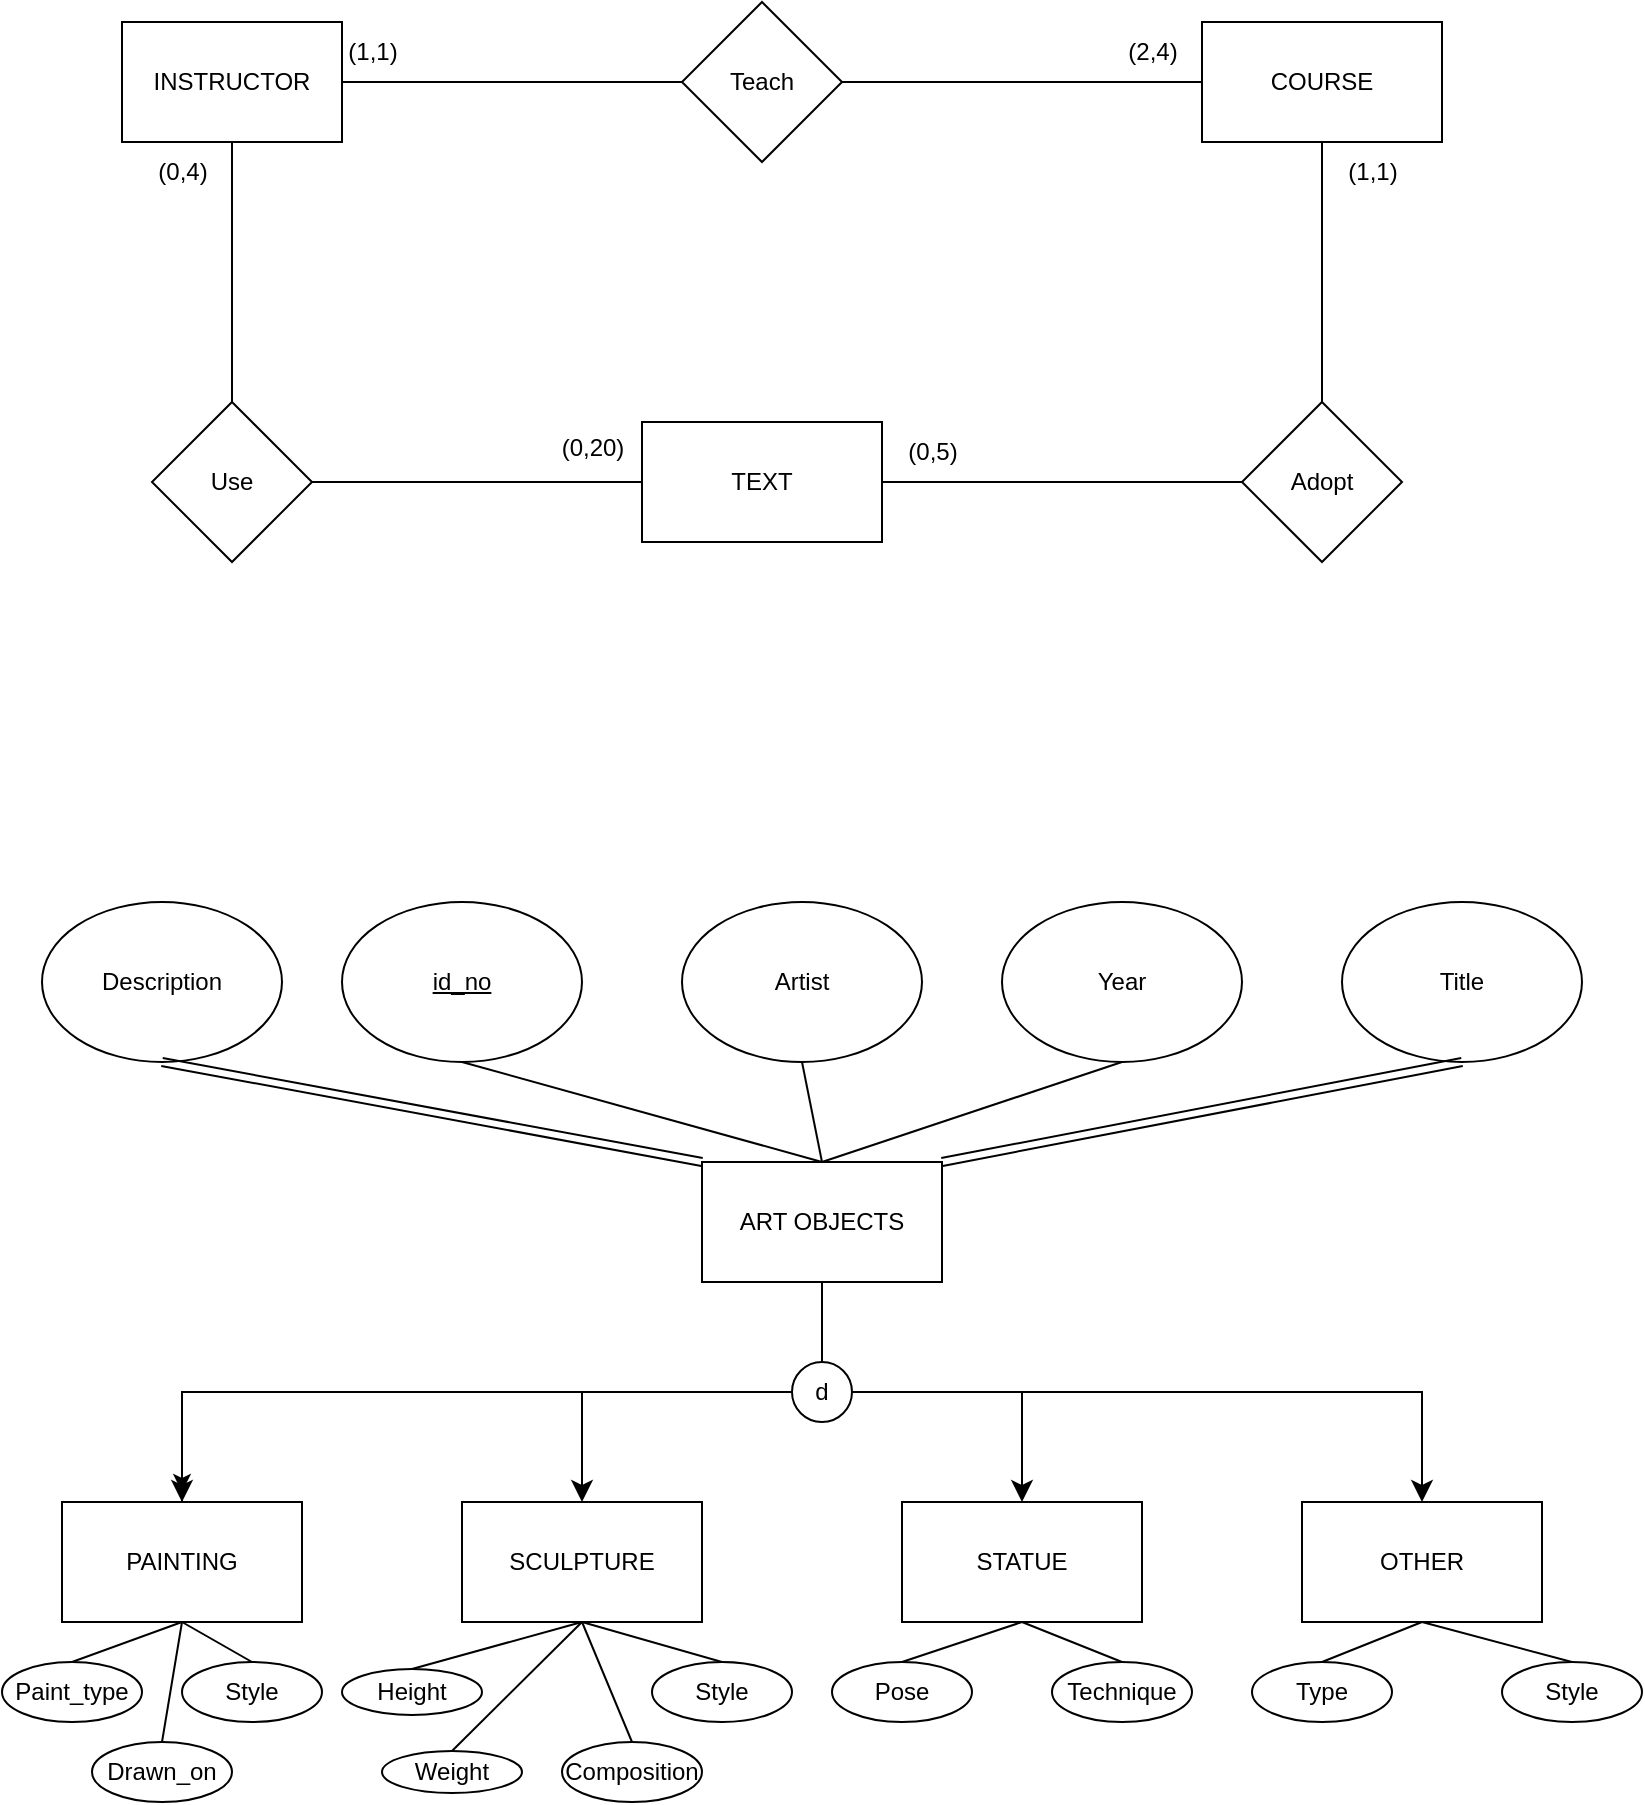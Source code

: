 <mxfile version="23.1.2" type="github" pages="2">
  <diagram name="Page-1" id="CaNZ8n2m0tggLO_jEfQz">
    <mxGraphModel dx="1042" dy="617" grid="1" gridSize="10" guides="1" tooltips="1" connect="1" arrows="1" fold="1" page="1" pageScale="1" pageWidth="850" pageHeight="1100" math="0" shadow="0">
      <root>
        <mxCell id="0" />
        <mxCell id="1" parent="0" />
        <mxCell id="p_BzXTWLdtQN97JeLFjP-1" value="INSTRUCTOR" style="rounded=0;whiteSpace=wrap;html=1;" parent="1" vertex="1">
          <mxGeometry x="70" y="90" width="110" height="60" as="geometry" />
        </mxCell>
        <mxCell id="p_BzXTWLdtQN97JeLFjP-2" value="COURSE" style="rounded=0;whiteSpace=wrap;html=1;" parent="1" vertex="1">
          <mxGeometry x="610" y="90" width="120" height="60" as="geometry" />
        </mxCell>
        <mxCell id="p_BzXTWLdtQN97JeLFjP-3" value="TEXT" style="rounded=0;whiteSpace=wrap;html=1;" parent="1" vertex="1">
          <mxGeometry x="330" y="290" width="120" height="60" as="geometry" />
        </mxCell>
        <mxCell id="p_BzXTWLdtQN97JeLFjP-4" value="Teach" style="rhombus;whiteSpace=wrap;html=1;" parent="1" vertex="1">
          <mxGeometry x="350" y="80" width="80" height="80" as="geometry" />
        </mxCell>
        <mxCell id="p_BzXTWLdtQN97JeLFjP-5" value="Use" style="rhombus;whiteSpace=wrap;html=1;" parent="1" vertex="1">
          <mxGeometry x="85" y="280" width="80" height="80" as="geometry" />
        </mxCell>
        <mxCell id="p_BzXTWLdtQN97JeLFjP-6" value="Adopt" style="rhombus;whiteSpace=wrap;html=1;" parent="1" vertex="1">
          <mxGeometry x="630" y="280" width="80" height="80" as="geometry" />
        </mxCell>
        <mxCell id="p_BzXTWLdtQN97JeLFjP-7" value="" style="endArrow=none;html=1;rounded=0;entryX=0.5;entryY=1;entryDx=0;entryDy=0;exitX=0.5;exitY=0;exitDx=0;exitDy=0;" parent="1" source="p_BzXTWLdtQN97JeLFjP-6" target="p_BzXTWLdtQN97JeLFjP-2" edge="1">
          <mxGeometry width="50" height="50" relative="1" as="geometry">
            <mxPoint x="670" y="270" as="sourcePoint" />
            <mxPoint x="450" y="300" as="targetPoint" />
          </mxGeometry>
        </mxCell>
        <mxCell id="p_BzXTWLdtQN97JeLFjP-8" value="" style="endArrow=none;html=1;rounded=0;entryX=1;entryY=0.5;entryDx=0;entryDy=0;exitX=0;exitY=0.5;exitDx=0;exitDy=0;" parent="1" source="p_BzXTWLdtQN97JeLFjP-2" target="p_BzXTWLdtQN97JeLFjP-4" edge="1">
          <mxGeometry width="50" height="50" relative="1" as="geometry">
            <mxPoint x="400" y="350" as="sourcePoint" />
            <mxPoint x="450" y="300" as="targetPoint" />
          </mxGeometry>
        </mxCell>
        <mxCell id="p_BzXTWLdtQN97JeLFjP-9" value="" style="endArrow=none;html=1;rounded=0;exitX=1;exitY=0.5;exitDx=0;exitDy=0;entryX=0;entryY=0.5;entryDx=0;entryDy=0;" parent="1" source="p_BzXTWLdtQN97JeLFjP-1" target="p_BzXTWLdtQN97JeLFjP-4" edge="1">
          <mxGeometry width="50" height="50" relative="1" as="geometry">
            <mxPoint x="400" y="350" as="sourcePoint" />
            <mxPoint x="450" y="300" as="targetPoint" />
          </mxGeometry>
        </mxCell>
        <mxCell id="p_BzXTWLdtQN97JeLFjP-10" value="" style="endArrow=none;html=1;rounded=0;exitX=0;exitY=0.5;exitDx=0;exitDy=0;entryX=1;entryY=0.5;entryDx=0;entryDy=0;" parent="1" source="p_BzXTWLdtQN97JeLFjP-6" target="p_BzXTWLdtQN97JeLFjP-3" edge="1">
          <mxGeometry width="50" height="50" relative="1" as="geometry">
            <mxPoint x="400" y="350" as="sourcePoint" />
            <mxPoint x="450" y="300" as="targetPoint" />
          </mxGeometry>
        </mxCell>
        <mxCell id="p_BzXTWLdtQN97JeLFjP-11" value="" style="endArrow=none;html=1;rounded=0;entryX=1;entryY=0.5;entryDx=0;entryDy=0;exitX=0;exitY=0.5;exitDx=0;exitDy=0;" parent="1" source="p_BzXTWLdtQN97JeLFjP-3" target="p_BzXTWLdtQN97JeLFjP-5" edge="1">
          <mxGeometry width="50" height="50" relative="1" as="geometry">
            <mxPoint x="400" y="350" as="sourcePoint" />
            <mxPoint x="450" y="300" as="targetPoint" />
          </mxGeometry>
        </mxCell>
        <mxCell id="p_BzXTWLdtQN97JeLFjP-12" value="" style="endArrow=none;html=1;rounded=0;entryX=0.5;entryY=1;entryDx=0;entryDy=0;" parent="1" source="p_BzXTWLdtQN97JeLFjP-5" target="p_BzXTWLdtQN97JeLFjP-1" edge="1">
          <mxGeometry width="50" height="50" relative="1" as="geometry">
            <mxPoint x="400" y="350" as="sourcePoint" />
            <mxPoint x="450" y="300" as="targetPoint" />
          </mxGeometry>
        </mxCell>
        <mxCell id="p_BzXTWLdtQN97JeLFjP-13" value="(2,4)" style="text;html=1;align=center;verticalAlign=middle;resizable=0;points=[];autosize=1;strokeColor=none;fillColor=none;" parent="1" vertex="1">
          <mxGeometry x="560" y="90" width="50" height="30" as="geometry" />
        </mxCell>
        <mxCell id="p_BzXTWLdtQN97JeLFjP-15" value="(1,1)" style="text;html=1;align=center;verticalAlign=middle;resizable=0;points=[];autosize=1;strokeColor=none;fillColor=none;" parent="1" vertex="1">
          <mxGeometry x="670" y="150" width="50" height="30" as="geometry" />
        </mxCell>
        <mxCell id="p_BzXTWLdtQN97JeLFjP-16" value="(0,5)" style="text;html=1;align=center;verticalAlign=middle;resizable=0;points=[];autosize=1;strokeColor=none;fillColor=none;" parent="1" vertex="1">
          <mxGeometry x="450" y="290" width="50" height="30" as="geometry" />
        </mxCell>
        <mxCell id="p_BzXTWLdtQN97JeLFjP-17" value="(0,20)" style="text;html=1;align=center;verticalAlign=middle;resizable=0;points=[];autosize=1;strokeColor=none;fillColor=none;" parent="1" vertex="1">
          <mxGeometry x="280" y="288" width="50" height="30" as="geometry" />
        </mxCell>
        <mxCell id="p_BzXTWLdtQN97JeLFjP-18" value="ART OBJECTS" style="rounded=0;whiteSpace=wrap;html=1;" parent="1" vertex="1">
          <mxGeometry x="360" y="660" width="120" height="60" as="geometry" />
        </mxCell>
        <mxCell id="p_BzXTWLdtQN97JeLFjP-19" value="&lt;u&gt;id_no&lt;/u&gt;" style="ellipse;whiteSpace=wrap;html=1;" parent="1" vertex="1">
          <mxGeometry x="180" y="530" width="120" height="80" as="geometry" />
        </mxCell>
        <mxCell id="p_BzXTWLdtQN97JeLFjP-20" value="Artist" style="ellipse;whiteSpace=wrap;html=1;" parent="1" vertex="1">
          <mxGeometry x="350" y="530" width="120" height="80" as="geometry" />
        </mxCell>
        <mxCell id="p_BzXTWLdtQN97JeLFjP-21" value="Year" style="ellipse;whiteSpace=wrap;html=1;" parent="1" vertex="1">
          <mxGeometry x="510" y="530" width="120" height="80" as="geometry" />
        </mxCell>
        <mxCell id="p_BzXTWLdtQN97JeLFjP-22" value="Title" style="ellipse;whiteSpace=wrap;html=1;" parent="1" vertex="1">
          <mxGeometry x="680" y="530" width="120" height="80" as="geometry" />
        </mxCell>
        <mxCell id="p_BzXTWLdtQN97JeLFjP-23" value="Description" style="ellipse;whiteSpace=wrap;html=1;" parent="1" vertex="1">
          <mxGeometry x="30" y="530" width="120" height="80" as="geometry" />
        </mxCell>
        <mxCell id="p_BzXTWLdtQN97JeLFjP-24" value="" style="endArrow=none;html=1;rounded=0;entryX=0.5;entryY=1;entryDx=0;entryDy=0;exitX=0.5;exitY=0;exitDx=0;exitDy=0;" parent="1" source="p_BzXTWLdtQN97JeLFjP-18" target="p_BzXTWLdtQN97JeLFjP-20" edge="1">
          <mxGeometry width="50" height="50" relative="1" as="geometry">
            <mxPoint x="400" y="720" as="sourcePoint" />
            <mxPoint x="450" y="670" as="targetPoint" />
          </mxGeometry>
        </mxCell>
        <mxCell id="p_BzXTWLdtQN97JeLFjP-25" value="" style="endArrow=none;html=1;rounded=0;entryX=0.5;entryY=1;entryDx=0;entryDy=0;exitX=0.5;exitY=0;exitDx=0;exitDy=0;" parent="1" source="p_BzXTWLdtQN97JeLFjP-18" target="p_BzXTWLdtQN97JeLFjP-21" edge="1">
          <mxGeometry width="50" height="50" relative="1" as="geometry">
            <mxPoint x="400" y="720" as="sourcePoint" />
            <mxPoint x="450" y="670" as="targetPoint" />
          </mxGeometry>
        </mxCell>
        <mxCell id="p_BzXTWLdtQN97JeLFjP-27" value="" style="endArrow=none;html=1;rounded=0;entryX=0.5;entryY=1;entryDx=0;entryDy=0;exitX=0.5;exitY=0;exitDx=0;exitDy=0;" parent="1" source="p_BzXTWLdtQN97JeLFjP-18" target="p_BzXTWLdtQN97JeLFjP-19" edge="1">
          <mxGeometry width="50" height="50" relative="1" as="geometry">
            <mxPoint x="400" y="720" as="sourcePoint" />
            <mxPoint x="450" y="670" as="targetPoint" />
          </mxGeometry>
        </mxCell>
        <mxCell id="p_BzXTWLdtQN97JeLFjP-29" value="" style="shape=link;html=1;rounded=0;exitX=0.5;exitY=1;exitDx=0;exitDy=0;entryX=0;entryY=0;entryDx=0;entryDy=0;" parent="1" source="p_BzXTWLdtQN97JeLFjP-23" target="p_BzXTWLdtQN97JeLFjP-18" edge="1">
          <mxGeometry width="100" relative="1" as="geometry">
            <mxPoint x="370" y="690" as="sourcePoint" />
            <mxPoint x="470" y="690" as="targetPoint" />
          </mxGeometry>
        </mxCell>
        <mxCell id="p_BzXTWLdtQN97JeLFjP-30" value="" style="shape=link;html=1;rounded=0;entryX=0.5;entryY=1;entryDx=0;entryDy=0;exitX=1;exitY=0;exitDx=0;exitDy=0;" parent="1" source="p_BzXTWLdtQN97JeLFjP-18" target="p_BzXTWLdtQN97JeLFjP-22" edge="1">
          <mxGeometry width="100" relative="1" as="geometry">
            <mxPoint x="370" y="690" as="sourcePoint" />
            <mxPoint x="470" y="690" as="targetPoint" />
          </mxGeometry>
        </mxCell>
        <mxCell id="p_BzXTWLdtQN97JeLFjP-31" value="d" style="ellipse;whiteSpace=wrap;html=1;aspect=fixed;" parent="1" vertex="1">
          <mxGeometry x="405" y="760" width="30" height="30" as="geometry" />
        </mxCell>
        <mxCell id="p_BzXTWLdtQN97JeLFjP-32" value="" style="endArrow=none;html=1;rounded=0;entryX=0.5;entryY=0;entryDx=0;entryDy=0;exitX=0.5;exitY=1;exitDx=0;exitDy=0;" parent="1" source="p_BzXTWLdtQN97JeLFjP-18" target="p_BzXTWLdtQN97JeLFjP-31" edge="1">
          <mxGeometry width="50" height="50" relative="1" as="geometry">
            <mxPoint x="400" y="720" as="sourcePoint" />
            <mxPoint x="450" y="670" as="targetPoint" />
          </mxGeometry>
        </mxCell>
        <mxCell id="p_BzXTWLdtQN97JeLFjP-40" style="edgeStyle=orthogonalEdgeStyle;rounded=0;orthogonalLoop=1;jettySize=auto;html=1;" parent="1" source="p_BzXTWLdtQN97JeLFjP-33" edge="1">
          <mxGeometry relative="1" as="geometry">
            <mxPoint x="100" y="825" as="targetPoint" />
          </mxGeometry>
        </mxCell>
        <mxCell id="p_BzXTWLdtQN97JeLFjP-33" value="PAINTING" style="rounded=0;whiteSpace=wrap;html=1;" parent="1" vertex="1">
          <mxGeometry x="40" y="830" width="120" height="60" as="geometry" />
        </mxCell>
        <mxCell id="p_BzXTWLdtQN97JeLFjP-34" value="SCULPTURE" style="rounded=0;whiteSpace=wrap;html=1;" parent="1" vertex="1">
          <mxGeometry x="240" y="830" width="120" height="60" as="geometry" />
        </mxCell>
        <mxCell id="p_BzXTWLdtQN97JeLFjP-35" value="STATUE" style="rounded=0;whiteSpace=wrap;html=1;" parent="1" vertex="1">
          <mxGeometry x="460" y="830" width="120" height="60" as="geometry" />
        </mxCell>
        <mxCell id="p_BzXTWLdtQN97JeLFjP-36" value="OTHER" style="rounded=0;whiteSpace=wrap;html=1;" parent="1" vertex="1">
          <mxGeometry x="660" y="830" width="120" height="60" as="geometry" />
        </mxCell>
        <mxCell id="p_BzXTWLdtQN97JeLFjP-37" value="" style="edgeStyle=segmentEdgeStyle;endArrow=classic;html=1;curved=0;rounded=0;endSize=8;startSize=8;exitX=1;exitY=0.5;exitDx=0;exitDy=0;entryX=0.5;entryY=0;entryDx=0;entryDy=0;" parent="1" source="p_BzXTWLdtQN97JeLFjP-31" target="p_BzXTWLdtQN97JeLFjP-36" edge="1">
          <mxGeometry width="50" height="50" relative="1" as="geometry">
            <mxPoint x="400" y="830" as="sourcePoint" />
            <mxPoint x="450" y="780" as="targetPoint" />
          </mxGeometry>
        </mxCell>
        <mxCell id="p_BzXTWLdtQN97JeLFjP-38" value="" style="edgeStyle=segmentEdgeStyle;endArrow=classic;html=1;curved=0;rounded=0;endSize=8;startSize=8;entryX=0.5;entryY=0;entryDx=0;entryDy=0;exitX=1;exitY=0.5;exitDx=0;exitDy=0;" parent="1" source="p_BzXTWLdtQN97JeLFjP-31" target="p_BzXTWLdtQN97JeLFjP-35" edge="1">
          <mxGeometry width="50" height="50" relative="1" as="geometry">
            <mxPoint x="400" y="830" as="sourcePoint" />
            <mxPoint x="450" y="780" as="targetPoint" />
          </mxGeometry>
        </mxCell>
        <mxCell id="p_BzXTWLdtQN97JeLFjP-39" value="" style="edgeStyle=segmentEdgeStyle;endArrow=classic;html=1;curved=0;rounded=0;endSize=8;startSize=8;exitX=0;exitY=0.5;exitDx=0;exitDy=0;entryX=0.5;entryY=0;entryDx=0;entryDy=0;" parent="1" source="p_BzXTWLdtQN97JeLFjP-31" target="p_BzXTWLdtQN97JeLFjP-33" edge="1">
          <mxGeometry width="50" height="50" relative="1" as="geometry">
            <mxPoint x="400" y="830" as="sourcePoint" />
            <mxPoint x="100" y="820" as="targetPoint" />
          </mxGeometry>
        </mxCell>
        <mxCell id="p_BzXTWLdtQN97JeLFjP-41" value="" style="edgeStyle=segmentEdgeStyle;endArrow=classic;html=1;curved=0;rounded=0;endSize=8;startSize=8;exitX=0;exitY=0.5;exitDx=0;exitDy=0;entryX=0.5;entryY=0;entryDx=0;entryDy=0;" parent="1" source="p_BzXTWLdtQN97JeLFjP-31" target="p_BzXTWLdtQN97JeLFjP-34" edge="1">
          <mxGeometry width="50" height="50" relative="1" as="geometry">
            <mxPoint x="400" y="830" as="sourcePoint" />
            <mxPoint x="450" y="780" as="targetPoint" />
          </mxGeometry>
        </mxCell>
        <mxCell id="p_BzXTWLdtQN97JeLFjP-42" value="Height" style="ellipse;whiteSpace=wrap;html=1;" parent="1" vertex="1">
          <mxGeometry x="180" y="913.5" width="70" height="23" as="geometry" />
        </mxCell>
        <mxCell id="p_BzXTWLdtQN97JeLFjP-43" value="Weight" style="ellipse;whiteSpace=wrap;html=1;" parent="1" vertex="1">
          <mxGeometry x="200" y="954.5" width="70" height="21" as="geometry" />
        </mxCell>
        <mxCell id="p_BzXTWLdtQN97JeLFjP-44" value="Composition" style="ellipse;whiteSpace=wrap;html=1;" parent="1" vertex="1">
          <mxGeometry x="290" y="950" width="70" height="30" as="geometry" />
        </mxCell>
        <mxCell id="p_BzXTWLdtQN97JeLFjP-45" value="Style" style="ellipse;whiteSpace=wrap;html=1;" parent="1" vertex="1">
          <mxGeometry x="335" y="910" width="70" height="30" as="geometry" />
        </mxCell>
        <mxCell id="p_BzXTWLdtQN97JeLFjP-48" value="" style="endArrow=none;html=1;rounded=0;exitX=0.5;exitY=1;exitDx=0;exitDy=0;entryX=0.5;entryY=0;entryDx=0;entryDy=0;" parent="1" source="p_BzXTWLdtQN97JeLFjP-34" target="p_BzXTWLdtQN97JeLFjP-42" edge="1">
          <mxGeometry width="50" height="50" relative="1" as="geometry">
            <mxPoint x="400" y="870" as="sourcePoint" />
            <mxPoint x="450" y="820" as="targetPoint" />
          </mxGeometry>
        </mxCell>
        <mxCell id="p_BzXTWLdtQN97JeLFjP-49" value="" style="endArrow=none;html=1;rounded=0;exitX=0.5;exitY=1;exitDx=0;exitDy=0;entryX=0.5;entryY=0;entryDx=0;entryDy=0;" parent="1" source="p_BzXTWLdtQN97JeLFjP-34" target="p_BzXTWLdtQN97JeLFjP-43" edge="1">
          <mxGeometry width="50" height="50" relative="1" as="geometry">
            <mxPoint x="400" y="870" as="sourcePoint" />
            <mxPoint x="450" y="820" as="targetPoint" />
          </mxGeometry>
        </mxCell>
        <mxCell id="p_BzXTWLdtQN97JeLFjP-50" value="" style="endArrow=none;html=1;rounded=0;exitX=0.5;exitY=1;exitDx=0;exitDy=0;entryX=0.5;entryY=0;entryDx=0;entryDy=0;" parent="1" source="p_BzXTWLdtQN97JeLFjP-34" target="p_BzXTWLdtQN97JeLFjP-44" edge="1">
          <mxGeometry width="50" height="50" relative="1" as="geometry">
            <mxPoint x="400" y="870" as="sourcePoint" />
            <mxPoint x="450" y="820" as="targetPoint" />
          </mxGeometry>
        </mxCell>
        <mxCell id="p_BzXTWLdtQN97JeLFjP-51" value="" style="endArrow=none;html=1;rounded=0;exitX=0.5;exitY=1;exitDx=0;exitDy=0;entryX=0.5;entryY=0;entryDx=0;entryDy=0;" parent="1" source="p_BzXTWLdtQN97JeLFjP-34" target="p_BzXTWLdtQN97JeLFjP-45" edge="1">
          <mxGeometry width="50" height="50" relative="1" as="geometry">
            <mxPoint x="400" y="870" as="sourcePoint" />
            <mxPoint x="450" y="820" as="targetPoint" />
          </mxGeometry>
        </mxCell>
        <mxCell id="p_BzXTWLdtQN97JeLFjP-52" value="Pose" style="ellipse;whiteSpace=wrap;html=1;" parent="1" vertex="1">
          <mxGeometry x="425" y="910" width="70" height="30" as="geometry" />
        </mxCell>
        <mxCell id="p_BzXTWLdtQN97JeLFjP-53" value="Technique" style="ellipse;whiteSpace=wrap;html=1;" parent="1" vertex="1">
          <mxGeometry x="535" y="910" width="70" height="30" as="geometry" />
        </mxCell>
        <mxCell id="p_BzXTWLdtQN97JeLFjP-54" value="" style="endArrow=none;html=1;rounded=0;exitX=0.5;exitY=0;exitDx=0;exitDy=0;entryX=0.5;entryY=1;entryDx=0;entryDy=0;" parent="1" source="p_BzXTWLdtQN97JeLFjP-52" target="p_BzXTWLdtQN97JeLFjP-35" edge="1">
          <mxGeometry width="50" height="50" relative="1" as="geometry">
            <mxPoint x="310" y="900" as="sourcePoint" />
            <mxPoint x="315" y="950" as="targetPoint" />
          </mxGeometry>
        </mxCell>
        <mxCell id="p_BzXTWLdtQN97JeLFjP-55" value="" style="endArrow=none;html=1;rounded=0;exitX=0.5;exitY=0;exitDx=0;exitDy=0;entryX=0.5;entryY=1;entryDx=0;entryDy=0;" parent="1" source="p_BzXTWLdtQN97JeLFjP-53" target="p_BzXTWLdtQN97JeLFjP-35" edge="1">
          <mxGeometry width="50" height="50" relative="1" as="geometry">
            <mxPoint x="495" y="930" as="sourcePoint" />
            <mxPoint x="530" y="900" as="targetPoint" />
          </mxGeometry>
        </mxCell>
        <mxCell id="p_BzXTWLdtQN97JeLFjP-56" value="Type" style="ellipse;whiteSpace=wrap;html=1;" parent="1" vertex="1">
          <mxGeometry x="635" y="910" width="70" height="30" as="geometry" />
        </mxCell>
        <mxCell id="p_BzXTWLdtQN97JeLFjP-57" value="Style" style="ellipse;whiteSpace=wrap;html=1;" parent="1" vertex="1">
          <mxGeometry x="760" y="910" width="70" height="30" as="geometry" />
        </mxCell>
        <mxCell id="p_BzXTWLdtQN97JeLFjP-58" value="" style="endArrow=none;html=1;rounded=0;exitX=0.5;exitY=1;exitDx=0;exitDy=0;entryX=0.5;entryY=0;entryDx=0;entryDy=0;" parent="1" source="p_BzXTWLdtQN97JeLFjP-36" target="p_BzXTWLdtQN97JeLFjP-56" edge="1">
          <mxGeometry width="50" height="50" relative="1" as="geometry">
            <mxPoint x="580" y="920" as="sourcePoint" />
            <mxPoint x="530" y="900" as="targetPoint" />
          </mxGeometry>
        </mxCell>
        <mxCell id="p_BzXTWLdtQN97JeLFjP-59" value="" style="endArrow=none;html=1;rounded=0;exitX=0.5;exitY=1;exitDx=0;exitDy=0;entryX=0.5;entryY=0;entryDx=0;entryDy=0;" parent="1" source="p_BzXTWLdtQN97JeLFjP-36" target="p_BzXTWLdtQN97JeLFjP-57" edge="1">
          <mxGeometry width="50" height="50" relative="1" as="geometry">
            <mxPoint x="730" y="900" as="sourcePoint" />
            <mxPoint x="705" y="920" as="targetPoint" />
          </mxGeometry>
        </mxCell>
        <mxCell id="p_BzXTWLdtQN97JeLFjP-61" value="Paint_type" style="ellipse;whiteSpace=wrap;html=1;" parent="1" vertex="1">
          <mxGeometry x="10" y="910" width="70" height="30" as="geometry" />
        </mxCell>
        <mxCell id="p_BzXTWLdtQN97JeLFjP-63" value="Style" style="ellipse;whiteSpace=wrap;html=1;" parent="1" vertex="1">
          <mxGeometry x="100" y="910" width="70" height="30" as="geometry" />
        </mxCell>
        <mxCell id="p_BzXTWLdtQN97JeLFjP-64" value="Drawn_on" style="ellipse;whiteSpace=wrap;html=1;" parent="1" vertex="1">
          <mxGeometry x="55" y="950" width="70" height="30" as="geometry" />
        </mxCell>
        <mxCell id="p_BzXTWLdtQN97JeLFjP-65" value="" style="endArrow=none;html=1;rounded=0;exitX=0.5;exitY=0;exitDx=0;exitDy=0;entryX=0.5;entryY=1;entryDx=0;entryDy=0;" parent="1" source="p_BzXTWLdtQN97JeLFjP-64" target="p_BzXTWLdtQN97JeLFjP-33" edge="1">
          <mxGeometry width="50" height="50" relative="1" as="geometry">
            <mxPoint x="310" y="900" as="sourcePoint" />
            <mxPoint x="235" y="950" as="targetPoint" />
          </mxGeometry>
        </mxCell>
        <mxCell id="p_BzXTWLdtQN97JeLFjP-66" value="" style="endArrow=none;html=1;rounded=0;exitX=0.5;exitY=0;exitDx=0;exitDy=0;entryX=0.5;entryY=1;entryDx=0;entryDy=0;" parent="1" source="p_BzXTWLdtQN97JeLFjP-63" target="p_BzXTWLdtQN97JeLFjP-33" edge="1">
          <mxGeometry width="50" height="50" relative="1" as="geometry">
            <mxPoint x="100" y="990" as="sourcePoint" />
            <mxPoint x="110" y="900" as="targetPoint" />
          </mxGeometry>
        </mxCell>
        <mxCell id="p_BzXTWLdtQN97JeLFjP-67" value="" style="endArrow=none;html=1;rounded=0;exitX=0.5;exitY=0;exitDx=0;exitDy=0;" parent="1" source="p_BzXTWLdtQN97JeLFjP-61" edge="1">
          <mxGeometry width="50" height="50" relative="1" as="geometry">
            <mxPoint x="145" y="920" as="sourcePoint" />
            <mxPoint x="100" y="890" as="targetPoint" />
          </mxGeometry>
        </mxCell>
        <mxCell id="jRf7b5fxW3TEgO4AXqEt-1" value="(1,1)" style="text;html=1;align=center;verticalAlign=middle;resizable=0;points=[];autosize=1;strokeColor=none;fillColor=none;" parent="1" vertex="1">
          <mxGeometry x="170" y="90" width="50" height="30" as="geometry" />
        </mxCell>
        <mxCell id="jRf7b5fxW3TEgO4AXqEt-2" value="(0,4)" style="text;html=1;align=center;verticalAlign=middle;resizable=0;points=[];autosize=1;strokeColor=none;fillColor=none;" parent="1" vertex="1">
          <mxGeometry x="75" y="150" width="50" height="30" as="geometry" />
        </mxCell>
      </root>
    </mxGraphModel>
  </diagram>
  <diagram id="5tnAK3UPR6_25jn0reDR" name="Page-2">
    <mxGraphModel grid="1" page="1" gridSize="10" guides="1" tooltips="1" connect="1" arrows="1" fold="1" pageScale="1" pageWidth="850" pageHeight="1100" math="0" shadow="0">
      <root>
        <mxCell id="0" />
        <mxCell id="1" parent="0" />
        <mxCell id="ofuwWuKVUOFoIoQXVDoA-1" value="MUSICIAN" style="rounded=0;whiteSpace=wrap;html=1;" parent="1" vertex="1">
          <mxGeometry x="120" y="40" width="120" height="60" as="geometry" />
        </mxCell>
        <mxCell id="ofuwWuKVUOFoIoQXVDoA-2" value="BAND" style="rounded=0;whiteSpace=wrap;html=1;" parent="1" vertex="1">
          <mxGeometry x="600" y="40" width="120" height="60" as="geometry" />
        </mxCell>
        <mxCell id="ofuwWuKVUOFoIoQXVDoA-3" value="ALBUM" style="rounded=0;whiteSpace=wrap;html=1;" parent="1" vertex="1">
          <mxGeometry x="600" y="355" width="120" height="60" as="geometry" />
        </mxCell>
        <mxCell id="ofuwWuKVUOFoIoQXVDoA-4" value="SONG" style="rounded=0;whiteSpace=wrap;html=1;" parent="1" vertex="1">
          <mxGeometry x="120" y="370" width="120" height="60" as="geometry" />
        </mxCell>
        <mxCell id="ofuwWuKVUOFoIoQXVDoA-5" value="member of" style="rhombus;whiteSpace=wrap;html=1;" parent="1" vertex="1">
          <mxGeometry x="380" y="30" width="80" height="80" as="geometry" />
        </mxCell>
        <mxCell id="ofuwWuKVUOFoIoQXVDoA-6" value="record" style="rhombus;whiteSpace=wrap;html=1;" parent="1" vertex="1">
          <mxGeometry x="620" y="180" width="80" height="80" as="geometry" />
        </mxCell>
        <mxCell id="ofuwWuKVUOFoIoQXVDoA-7" value="produce" style="rhombus;whiteSpace=wrap;html=1;" parent="1" vertex="1">
          <mxGeometry x="380" y="180" width="80" height="80" as="geometry" />
        </mxCell>
        <mxCell id="ofuwWuKVUOFoIoQXVDoA-8" value="belong to" style="rhombus;whiteSpace=wrap;html=1;" parent="1" vertex="1">
          <mxGeometry x="380" y="360" width="80" height="80" as="geometry" />
        </mxCell>
        <mxCell id="ofuwWuKVUOFoIoQXVDoA-9" value="" style="shape=link;html=1;rounded=0;entryX=0;entryY=0.5;entryDx=0;entryDy=0;" parent="1" source="ofuwWuKVUOFoIoQXVDoA-5" target="ofuwWuKVUOFoIoQXVDoA-2" edge="1">
          <mxGeometry relative="1" as="geometry">
            <mxPoint x="340" y="220" as="sourcePoint" />
            <mxPoint x="500" y="220" as="targetPoint" />
          </mxGeometry>
        </mxCell>
        <mxCell id="ofuwWuKVUOFoIoQXVDoA-10" value="1" style="resizable=0;html=1;whiteSpace=wrap;align=right;verticalAlign=bottom;" parent="ofuwWuKVUOFoIoQXVDoA-9" connectable="0" vertex="1">
          <mxGeometry x="1" relative="1" as="geometry">
            <mxPoint x="-5" y="-9" as="offset" />
          </mxGeometry>
        </mxCell>
        <mxCell id="ofuwWuKVUOFoIoQXVDoA-11" value="" style="shape=link;html=1;rounded=0;entryX=0;entryY=0.75;entryDx=0;entryDy=0;exitX=1;exitY=0.5;exitDx=0;exitDy=0;" parent="1" source="ofuwWuKVUOFoIoQXVDoA-8" target="ofuwWuKVUOFoIoQXVDoA-3" edge="1">
          <mxGeometry relative="1" as="geometry">
            <mxPoint x="470" y="80" as="sourcePoint" />
            <mxPoint x="650" y="80" as="targetPoint" />
          </mxGeometry>
        </mxCell>
        <mxCell id="ofuwWuKVUOFoIoQXVDoA-12" value="1" style="resizable=0;html=1;whiteSpace=wrap;align=right;verticalAlign=bottom;" parent="ofuwWuKVUOFoIoQXVDoA-11" connectable="0" vertex="1">
          <mxGeometry x="1" relative="1" as="geometry" />
        </mxCell>
        <mxCell id="ofuwWuKVUOFoIoQXVDoA-13" value="" style="endArrow=none;html=1;rounded=0;entryX=0.5;entryY=1;entryDx=0;entryDy=0;exitX=0.5;exitY=0;exitDx=0;exitDy=0;" parent="1" source="ofuwWuKVUOFoIoQXVDoA-6" target="ofuwWuKVUOFoIoQXVDoA-2" edge="1">
          <mxGeometry relative="1" as="geometry">
            <mxPoint x="340" y="220" as="sourcePoint" />
            <mxPoint x="500" y="220" as="targetPoint" />
          </mxGeometry>
        </mxCell>
        <mxCell id="ofuwWuKVUOFoIoQXVDoA-14" value="1" style="resizable=0;html=1;whiteSpace=wrap;align=right;verticalAlign=bottom;" parent="ofuwWuKVUOFoIoQXVDoA-13" connectable="0" vertex="1">
          <mxGeometry x="1" relative="1" as="geometry">
            <mxPoint x="-10" y="20" as="offset" />
          </mxGeometry>
        </mxCell>
        <mxCell id="ofuwWuKVUOFoIoQXVDoA-15" value="" style="shape=link;html=1;rounded=0;entryX=0.5;entryY=0;entryDx=0;entryDy=0;exitX=0.5;exitY=1;exitDx=0;exitDy=0;" parent="1" source="ofuwWuKVUOFoIoQXVDoA-6" target="ofuwWuKVUOFoIoQXVDoA-3" edge="1">
          <mxGeometry relative="1" as="geometry">
            <mxPoint x="340" y="220" as="sourcePoint" />
            <mxPoint x="500" y="220" as="targetPoint" />
          </mxGeometry>
        </mxCell>
        <mxCell id="ofuwWuKVUOFoIoQXVDoA-16" value="N" style="resizable=0;html=1;whiteSpace=wrap;align=right;verticalAlign=bottom;" parent="ofuwWuKVUOFoIoQXVDoA-15" connectable="0" vertex="1">
          <mxGeometry x="1" relative="1" as="geometry">
            <mxPoint x="-10" as="offset" />
          </mxGeometry>
        </mxCell>
        <mxCell id="ofuwWuKVUOFoIoQXVDoA-17" value="" style="shape=link;html=1;rounded=0;entryX=1;entryY=0.5;entryDx=0;entryDy=0;exitX=0;exitY=0.5;exitDx=0;exitDy=0;" parent="1" source="ofuwWuKVUOFoIoQXVDoA-5" target="ofuwWuKVUOFoIoQXVDoA-1" edge="1">
          <mxGeometry relative="1" as="geometry">
            <mxPoint x="710" y="270" as="sourcePoint" />
            <mxPoint x="710" y="350" as="targetPoint" />
          </mxGeometry>
        </mxCell>
        <mxCell id="ofuwWuKVUOFoIoQXVDoA-18" value="N" style="resizable=0;html=1;whiteSpace=wrap;align=right;verticalAlign=bottom;" parent="ofuwWuKVUOFoIoQXVDoA-17" connectable="0" vertex="1">
          <mxGeometry x="1" relative="1" as="geometry">
            <mxPoint x="20" y="-10" as="offset" />
          </mxGeometry>
        </mxCell>
        <mxCell id="ofuwWuKVUOFoIoQXVDoA-19" value="" style="shape=link;html=1;rounded=0;exitX=1;exitY=0.5;exitDx=0;exitDy=0;entryX=0;entryY=0.25;entryDx=0;entryDy=0;" parent="1" source="ofuwWuKVUOFoIoQXVDoA-7" target="ofuwWuKVUOFoIoQXVDoA-3" edge="1">
          <mxGeometry relative="1" as="geometry">
            <mxPoint x="340" y="220" as="sourcePoint" />
            <mxPoint x="500" y="220" as="targetPoint" />
          </mxGeometry>
        </mxCell>
        <mxCell id="ofuwWuKVUOFoIoQXVDoA-20" value="N" style="resizable=0;html=1;whiteSpace=wrap;align=right;verticalAlign=bottom;" parent="ofuwWuKVUOFoIoQXVDoA-19" connectable="0" vertex="1">
          <mxGeometry x="1" relative="1" as="geometry">
            <mxPoint y="-15" as="offset" />
          </mxGeometry>
        </mxCell>
        <mxCell id="ofuwWuKVUOFoIoQXVDoA-21" value="" style="endArrow=none;html=1;rounded=0;exitX=0;exitY=0.5;exitDx=0;exitDy=0;entryX=1;entryY=0.5;entryDx=0;entryDy=0;" parent="1" source="ofuwWuKVUOFoIoQXVDoA-8" target="ofuwWuKVUOFoIoQXVDoA-4" edge="1">
          <mxGeometry relative="1" as="geometry">
            <mxPoint x="340" y="220" as="sourcePoint" />
            <mxPoint x="500" y="220" as="targetPoint" />
          </mxGeometry>
        </mxCell>
        <mxCell id="ofuwWuKVUOFoIoQXVDoA-22" value="N" style="resizable=0;html=1;whiteSpace=wrap;align=right;verticalAlign=bottom;" parent="ofuwWuKVUOFoIoQXVDoA-21" connectable="0" vertex="1">
          <mxGeometry x="1" relative="1" as="geometry">
            <mxPoint x="20" as="offset" />
          </mxGeometry>
        </mxCell>
        <mxCell id="whTmSa_4NZGap5GHV-yM-1" value="Title" style="ellipse;whiteSpace=wrap;html=1;" parent="1" vertex="1">
          <mxGeometry y="385" width="70" height="30" as="geometry" />
        </mxCell>
        <mxCell id="whTmSa_4NZGap5GHV-yM-2" value="" style="endArrow=none;html=1;rounded=0;exitX=1;exitY=0.5;exitDx=0;exitDy=0;entryX=0;entryY=0.5;entryDx=0;entryDy=0;" parent="1" source="whTmSa_4NZGap5GHV-yM-1" target="ofuwWuKVUOFoIoQXVDoA-4" edge="1">
          <mxGeometry width="50" height="50" relative="1" as="geometry">
            <mxPoint x="400" y="310" as="sourcePoint" />
            <mxPoint x="450" y="260" as="targetPoint" />
          </mxGeometry>
        </mxCell>
        <mxCell id="whTmSa_4NZGap5GHV-yM-3" value="Title" style="ellipse;whiteSpace=wrap;html=1;" parent="1" vertex="1">
          <mxGeometry x="780" y="370" width="70" height="30" as="geometry" />
        </mxCell>
        <mxCell id="whTmSa_4NZGap5GHV-yM-4" value="production_year" style="ellipse;whiteSpace=wrap;html=1;" parent="1" vertex="1">
          <mxGeometry x="740" y="325" width="110" height="30" as="geometry" />
        </mxCell>
        <mxCell id="whTmSa_4NZGap5GHV-yM-5" value="&lt;u&gt;Key&lt;/u&gt;" style="ellipse;whiteSpace=wrap;html=1;" parent="1" vertex="1">
          <mxGeometry x="780" y="415" width="70" height="30" as="geometry" />
        </mxCell>
        <mxCell id="whTmSa_4NZGap5GHV-yM-6" value="&lt;u&gt;Title&lt;/u&gt;" style="ellipse;whiteSpace=wrap;html=1;" parent="1" vertex="1">
          <mxGeometry x="780" y="490" width="70" height="30" as="geometry" />
        </mxCell>
        <mxCell id="whTmSa_4NZGap5GHV-yM-7" value="&lt;u&gt;production_year&lt;/u&gt;" style="ellipse;whiteSpace=wrap;html=1;" parent="1" vertex="1">
          <mxGeometry x="650" y="490" width="110" height="30" as="geometry" />
        </mxCell>
        <mxCell id="whTmSa_4NZGap5GHV-yM-8" value="" style="endArrow=none;html=1;rounded=0;exitX=0;exitY=0.5;exitDx=0;exitDy=0;entryX=1;entryY=0.5;entryDx=0;entryDy=0;" parent="1" source="whTmSa_4NZGap5GHV-yM-3" target="ofuwWuKVUOFoIoQXVDoA-3" edge="1">
          <mxGeometry width="50" height="50" relative="1" as="geometry">
            <mxPoint x="400" y="310" as="sourcePoint" />
            <mxPoint x="450" y="260" as="targetPoint" />
          </mxGeometry>
        </mxCell>
        <mxCell id="whTmSa_4NZGap5GHV-yM-9" value="" style="endArrow=none;html=1;rounded=0;exitX=0;exitY=0.5;exitDx=0;exitDy=0;entryX=1;entryY=0.5;entryDx=0;entryDy=0;" parent="1" source="whTmSa_4NZGap5GHV-yM-4" edge="1" target="ofuwWuKVUOFoIoQXVDoA-3">
          <mxGeometry width="50" height="50" relative="1" as="geometry">
            <mxPoint x="605" y="450" as="sourcePoint" />
            <mxPoint x="700" y="410" as="targetPoint" />
          </mxGeometry>
        </mxCell>
        <mxCell id="whTmSa_4NZGap5GHV-yM-10" value="" style="endArrow=none;html=1;rounded=0;entryX=1;entryY=0.5;entryDx=0;entryDy=0;exitX=0;exitY=0.5;exitDx=0;exitDy=0;" parent="1" source="whTmSa_4NZGap5GHV-yM-5" target="ofuwWuKVUOFoIoQXVDoA-3" edge="1">
          <mxGeometry width="50" height="50" relative="1" as="geometry">
            <mxPoint x="770" y="440" as="sourcePoint" />
            <mxPoint x="710" y="420" as="targetPoint" />
          </mxGeometry>
        </mxCell>
        <mxCell id="whTmSa_4NZGap5GHV-yM-11" value="" style="endArrow=none;html=1;rounded=0;exitX=0.5;exitY=1;exitDx=0;exitDy=0;entryX=0.5;entryY=0;entryDx=0;entryDy=0;" parent="1" source="whTmSa_4NZGap5GHV-yM-5" target="whTmSa_4NZGap5GHV-yM-6" edge="1">
          <mxGeometry width="50" height="50" relative="1" as="geometry">
            <mxPoint x="775" y="450" as="sourcePoint" />
            <mxPoint x="710" y="420" as="targetPoint" />
          </mxGeometry>
        </mxCell>
        <mxCell id="whTmSa_4NZGap5GHV-yM-12" value="" style="endArrow=none;html=1;rounded=0;exitX=0.5;exitY=1;exitDx=0;exitDy=0;entryX=0.5;entryY=0;entryDx=0;entryDy=0;" parent="1" source="whTmSa_4NZGap5GHV-yM-5" target="whTmSa_4NZGap5GHV-yM-7" edge="1">
          <mxGeometry width="50" height="50" relative="1" as="geometry">
            <mxPoint x="775" y="480" as="sourcePoint" />
            <mxPoint x="695" y="500" as="targetPoint" />
          </mxGeometry>
        </mxCell>
        <mxCell id="whTmSa_4NZGap5GHV-yM-13" value="" style="endArrow=none;html=1;rounded=0;entryX=0.5;entryY=1;entryDx=0;entryDy=0;exitX=0;exitY=0.5;exitDx=0;exitDy=0;" parent="1" source="ofuwWuKVUOFoIoQXVDoA-7" target="ofuwWuKVUOFoIoQXVDoA-1" edge="1">
          <mxGeometry relative="1" as="geometry">
            <mxPoint x="340" y="280" as="sourcePoint" />
            <mxPoint x="500" y="280" as="targetPoint" />
          </mxGeometry>
        </mxCell>
        <mxCell id="whTmSa_4NZGap5GHV-yM-14" value="1" style="resizable=0;html=1;whiteSpace=wrap;align=right;verticalAlign=bottom;" parent="whTmSa_4NZGap5GHV-yM-13" connectable="0" vertex="1">
          <mxGeometry x="1" relative="1" as="geometry">
            <mxPoint x="10" y="20" as="offset" />
          </mxGeometry>
        </mxCell>
        <mxCell id="whTmSa_4NZGap5GHV-yM-15" value="&lt;u&gt;band_name&lt;/u&gt;" style="ellipse;whiteSpace=wrap;html=1;" parent="1" vertex="1">
          <mxGeometry x="780" y="55" width="70" height="30" as="geometry" />
        </mxCell>
        <mxCell id="whTmSa_4NZGap5GHV-yM-16" value="" style="endArrow=none;html=1;rounded=0;exitX=0;exitY=0.5;exitDx=0;exitDy=0;entryX=1;entryY=0.5;entryDx=0;entryDy=0;" parent="1" source="whTmSa_4NZGap5GHV-yM-15" target="ofuwWuKVUOFoIoQXVDoA-2" edge="1">
          <mxGeometry width="50" height="50" relative="1" as="geometry">
            <mxPoint x="735" y="500" as="sourcePoint" />
            <mxPoint x="710" y="420" as="targetPoint" />
          </mxGeometry>
        </mxCell>
        <mxCell id="whTmSa_4NZGap5GHV-yM-17" value="&lt;u&gt;ssn&lt;/u&gt;" style="ellipse;whiteSpace=wrap;html=1;" parent="1" vertex="1">
          <mxGeometry y="80" width="70" height="30" as="geometry" />
        </mxCell>
        <mxCell id="whTmSa_4NZGap5GHV-yM-18" value="name" style="ellipse;whiteSpace=wrap;html=1;" parent="1" vertex="1">
          <mxGeometry y="30" width="70" height="30" as="geometry" />
        </mxCell>
        <mxCell id="whTmSa_4NZGap5GHV-yM-20" value="" style="endArrow=none;html=1;rounded=0;entryX=1;entryY=0.5;entryDx=0;entryDy=0;exitX=0;exitY=0.5;exitDx=0;exitDy=0;" parent="1" target="whTmSa_4NZGap5GHV-yM-18" edge="1" source="ofuwWuKVUOFoIoQXVDoA-1">
          <mxGeometry width="50" height="50" relative="1" as="geometry">
            <mxPoint x="80" y="70" as="sourcePoint" />
            <mxPoint x="45" y="110" as="targetPoint" />
          </mxGeometry>
        </mxCell>
        <mxCell id="7klBDB59in28lBNKoq8D-2" value="" style="endArrow=none;html=1;rounded=0;entryX=1;entryY=0.5;entryDx=0;entryDy=0;exitX=0;exitY=0.5;exitDx=0;exitDy=0;" edge="1" parent="1" source="ofuwWuKVUOFoIoQXVDoA-1" target="whTmSa_4NZGap5GHV-yM-17">
          <mxGeometry width="50" height="50" relative="1" as="geometry">
            <mxPoint x="130" y="80" as="sourcePoint" />
            <mxPoint x="80" y="25" as="targetPoint" />
          </mxGeometry>
        </mxCell>
      </root>
    </mxGraphModel>
  </diagram>
</mxfile>
